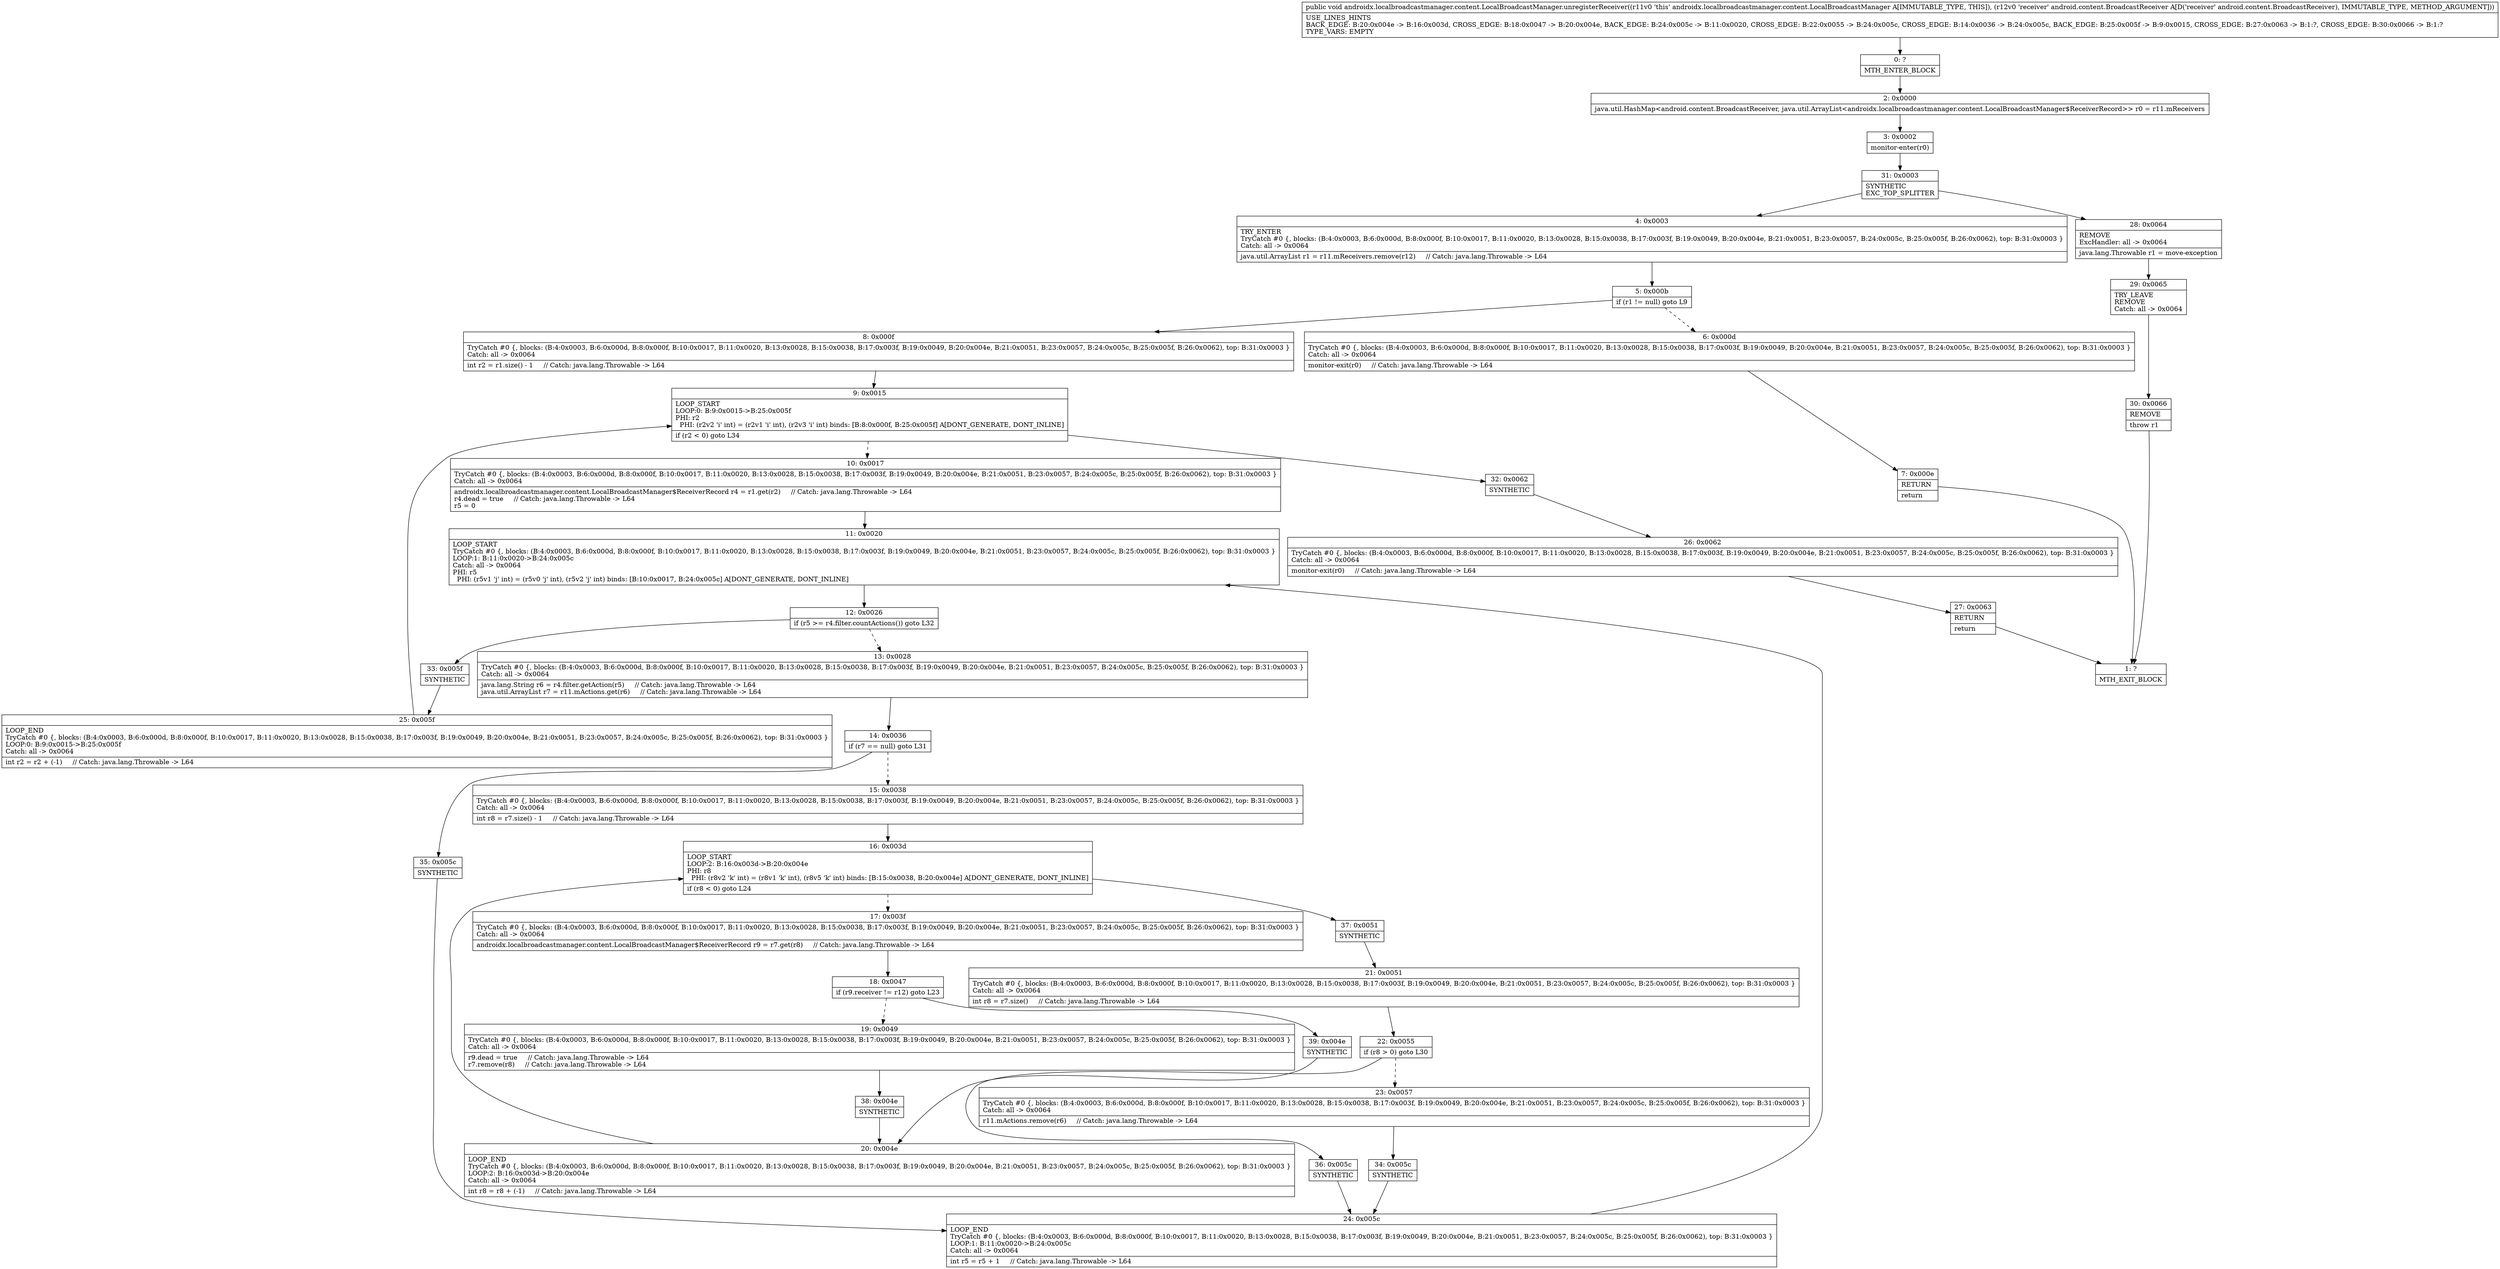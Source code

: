 digraph "CFG forandroidx.localbroadcastmanager.content.LocalBroadcastManager.unregisterReceiver(Landroid\/content\/BroadcastReceiver;)V" {
Node_0 [shape=record,label="{0\:\ ?|MTH_ENTER_BLOCK\l}"];
Node_2 [shape=record,label="{2\:\ 0x0000|java.util.HashMap\<android.content.BroadcastReceiver, java.util.ArrayList\<androidx.localbroadcastmanager.content.LocalBroadcastManager$ReceiverRecord\>\> r0 = r11.mReceivers\l}"];
Node_3 [shape=record,label="{3\:\ 0x0002|monitor\-enter(r0)\l}"];
Node_31 [shape=record,label="{31\:\ 0x0003|SYNTHETIC\lEXC_TOP_SPLITTER\l}"];
Node_4 [shape=record,label="{4\:\ 0x0003|TRY_ENTER\lTryCatch #0 \{, blocks: (B:4:0x0003, B:6:0x000d, B:8:0x000f, B:10:0x0017, B:11:0x0020, B:13:0x0028, B:15:0x0038, B:17:0x003f, B:19:0x0049, B:20:0x004e, B:21:0x0051, B:23:0x0057, B:24:0x005c, B:25:0x005f, B:26:0x0062), top: B:31:0x0003 \}\lCatch: all \-\> 0x0064\l|java.util.ArrayList r1 = r11.mReceivers.remove(r12)     \/\/ Catch: java.lang.Throwable \-\> L64\l}"];
Node_5 [shape=record,label="{5\:\ 0x000b|if (r1 != null) goto L9\l}"];
Node_6 [shape=record,label="{6\:\ 0x000d|TryCatch #0 \{, blocks: (B:4:0x0003, B:6:0x000d, B:8:0x000f, B:10:0x0017, B:11:0x0020, B:13:0x0028, B:15:0x0038, B:17:0x003f, B:19:0x0049, B:20:0x004e, B:21:0x0051, B:23:0x0057, B:24:0x005c, B:25:0x005f, B:26:0x0062), top: B:31:0x0003 \}\lCatch: all \-\> 0x0064\l|monitor\-exit(r0)     \/\/ Catch: java.lang.Throwable \-\> L64\l}"];
Node_7 [shape=record,label="{7\:\ 0x000e|RETURN\l|return\l}"];
Node_1 [shape=record,label="{1\:\ ?|MTH_EXIT_BLOCK\l}"];
Node_8 [shape=record,label="{8\:\ 0x000f|TryCatch #0 \{, blocks: (B:4:0x0003, B:6:0x000d, B:8:0x000f, B:10:0x0017, B:11:0x0020, B:13:0x0028, B:15:0x0038, B:17:0x003f, B:19:0x0049, B:20:0x004e, B:21:0x0051, B:23:0x0057, B:24:0x005c, B:25:0x005f, B:26:0x0062), top: B:31:0x0003 \}\lCatch: all \-\> 0x0064\l|int r2 = r1.size() \- 1     \/\/ Catch: java.lang.Throwable \-\> L64\l}"];
Node_9 [shape=record,label="{9\:\ 0x0015|LOOP_START\lLOOP:0: B:9:0x0015\-\>B:25:0x005f\lPHI: r2 \l  PHI: (r2v2 'i' int) = (r2v1 'i' int), (r2v3 'i' int) binds: [B:8:0x000f, B:25:0x005f] A[DONT_GENERATE, DONT_INLINE]\l|if (r2 \< 0) goto L34\l}"];
Node_10 [shape=record,label="{10\:\ 0x0017|TryCatch #0 \{, blocks: (B:4:0x0003, B:6:0x000d, B:8:0x000f, B:10:0x0017, B:11:0x0020, B:13:0x0028, B:15:0x0038, B:17:0x003f, B:19:0x0049, B:20:0x004e, B:21:0x0051, B:23:0x0057, B:24:0x005c, B:25:0x005f, B:26:0x0062), top: B:31:0x0003 \}\lCatch: all \-\> 0x0064\l|androidx.localbroadcastmanager.content.LocalBroadcastManager$ReceiverRecord r4 = r1.get(r2)     \/\/ Catch: java.lang.Throwable \-\> L64\lr4.dead = true     \/\/ Catch: java.lang.Throwable \-\> L64\lr5 = 0\l}"];
Node_11 [shape=record,label="{11\:\ 0x0020|LOOP_START\lTryCatch #0 \{, blocks: (B:4:0x0003, B:6:0x000d, B:8:0x000f, B:10:0x0017, B:11:0x0020, B:13:0x0028, B:15:0x0038, B:17:0x003f, B:19:0x0049, B:20:0x004e, B:21:0x0051, B:23:0x0057, B:24:0x005c, B:25:0x005f, B:26:0x0062), top: B:31:0x0003 \}\lLOOP:1: B:11:0x0020\-\>B:24:0x005c\lCatch: all \-\> 0x0064\lPHI: r5 \l  PHI: (r5v1 'j' int) = (r5v0 'j' int), (r5v2 'j' int) binds: [B:10:0x0017, B:24:0x005c] A[DONT_GENERATE, DONT_INLINE]\l}"];
Node_12 [shape=record,label="{12\:\ 0x0026|if (r5 \>= r4.filter.countActions()) goto L32\l}"];
Node_13 [shape=record,label="{13\:\ 0x0028|TryCatch #0 \{, blocks: (B:4:0x0003, B:6:0x000d, B:8:0x000f, B:10:0x0017, B:11:0x0020, B:13:0x0028, B:15:0x0038, B:17:0x003f, B:19:0x0049, B:20:0x004e, B:21:0x0051, B:23:0x0057, B:24:0x005c, B:25:0x005f, B:26:0x0062), top: B:31:0x0003 \}\lCatch: all \-\> 0x0064\l|java.lang.String r6 = r4.filter.getAction(r5)     \/\/ Catch: java.lang.Throwable \-\> L64\ljava.util.ArrayList r7 = r11.mActions.get(r6)     \/\/ Catch: java.lang.Throwable \-\> L64\l}"];
Node_14 [shape=record,label="{14\:\ 0x0036|if (r7 == null) goto L31\l}"];
Node_15 [shape=record,label="{15\:\ 0x0038|TryCatch #0 \{, blocks: (B:4:0x0003, B:6:0x000d, B:8:0x000f, B:10:0x0017, B:11:0x0020, B:13:0x0028, B:15:0x0038, B:17:0x003f, B:19:0x0049, B:20:0x004e, B:21:0x0051, B:23:0x0057, B:24:0x005c, B:25:0x005f, B:26:0x0062), top: B:31:0x0003 \}\lCatch: all \-\> 0x0064\l|int r8 = r7.size() \- 1     \/\/ Catch: java.lang.Throwable \-\> L64\l}"];
Node_16 [shape=record,label="{16\:\ 0x003d|LOOP_START\lLOOP:2: B:16:0x003d\-\>B:20:0x004e\lPHI: r8 \l  PHI: (r8v2 'k' int) = (r8v1 'k' int), (r8v5 'k' int) binds: [B:15:0x0038, B:20:0x004e] A[DONT_GENERATE, DONT_INLINE]\l|if (r8 \< 0) goto L24\l}"];
Node_17 [shape=record,label="{17\:\ 0x003f|TryCatch #0 \{, blocks: (B:4:0x0003, B:6:0x000d, B:8:0x000f, B:10:0x0017, B:11:0x0020, B:13:0x0028, B:15:0x0038, B:17:0x003f, B:19:0x0049, B:20:0x004e, B:21:0x0051, B:23:0x0057, B:24:0x005c, B:25:0x005f, B:26:0x0062), top: B:31:0x0003 \}\lCatch: all \-\> 0x0064\l|androidx.localbroadcastmanager.content.LocalBroadcastManager$ReceiverRecord r9 = r7.get(r8)     \/\/ Catch: java.lang.Throwable \-\> L64\l}"];
Node_18 [shape=record,label="{18\:\ 0x0047|if (r9.receiver != r12) goto L23\l}"];
Node_19 [shape=record,label="{19\:\ 0x0049|TryCatch #0 \{, blocks: (B:4:0x0003, B:6:0x000d, B:8:0x000f, B:10:0x0017, B:11:0x0020, B:13:0x0028, B:15:0x0038, B:17:0x003f, B:19:0x0049, B:20:0x004e, B:21:0x0051, B:23:0x0057, B:24:0x005c, B:25:0x005f, B:26:0x0062), top: B:31:0x0003 \}\lCatch: all \-\> 0x0064\l|r9.dead = true     \/\/ Catch: java.lang.Throwable \-\> L64\lr7.remove(r8)     \/\/ Catch: java.lang.Throwable \-\> L64\l}"];
Node_38 [shape=record,label="{38\:\ 0x004e|SYNTHETIC\l}"];
Node_20 [shape=record,label="{20\:\ 0x004e|LOOP_END\lTryCatch #0 \{, blocks: (B:4:0x0003, B:6:0x000d, B:8:0x000f, B:10:0x0017, B:11:0x0020, B:13:0x0028, B:15:0x0038, B:17:0x003f, B:19:0x0049, B:20:0x004e, B:21:0x0051, B:23:0x0057, B:24:0x005c, B:25:0x005f, B:26:0x0062), top: B:31:0x0003 \}\lLOOP:2: B:16:0x003d\-\>B:20:0x004e\lCatch: all \-\> 0x0064\l|int r8 = r8 + (\-1)     \/\/ Catch: java.lang.Throwable \-\> L64\l}"];
Node_39 [shape=record,label="{39\:\ 0x004e|SYNTHETIC\l}"];
Node_37 [shape=record,label="{37\:\ 0x0051|SYNTHETIC\l}"];
Node_21 [shape=record,label="{21\:\ 0x0051|TryCatch #0 \{, blocks: (B:4:0x0003, B:6:0x000d, B:8:0x000f, B:10:0x0017, B:11:0x0020, B:13:0x0028, B:15:0x0038, B:17:0x003f, B:19:0x0049, B:20:0x004e, B:21:0x0051, B:23:0x0057, B:24:0x005c, B:25:0x005f, B:26:0x0062), top: B:31:0x0003 \}\lCatch: all \-\> 0x0064\l|int r8 = r7.size()     \/\/ Catch: java.lang.Throwable \-\> L64\l}"];
Node_22 [shape=record,label="{22\:\ 0x0055|if (r8 \> 0) goto L30\l}"];
Node_23 [shape=record,label="{23\:\ 0x0057|TryCatch #0 \{, blocks: (B:4:0x0003, B:6:0x000d, B:8:0x000f, B:10:0x0017, B:11:0x0020, B:13:0x0028, B:15:0x0038, B:17:0x003f, B:19:0x0049, B:20:0x004e, B:21:0x0051, B:23:0x0057, B:24:0x005c, B:25:0x005f, B:26:0x0062), top: B:31:0x0003 \}\lCatch: all \-\> 0x0064\l|r11.mActions.remove(r6)     \/\/ Catch: java.lang.Throwable \-\> L64\l}"];
Node_34 [shape=record,label="{34\:\ 0x005c|SYNTHETIC\l}"];
Node_24 [shape=record,label="{24\:\ 0x005c|LOOP_END\lTryCatch #0 \{, blocks: (B:4:0x0003, B:6:0x000d, B:8:0x000f, B:10:0x0017, B:11:0x0020, B:13:0x0028, B:15:0x0038, B:17:0x003f, B:19:0x0049, B:20:0x004e, B:21:0x0051, B:23:0x0057, B:24:0x005c, B:25:0x005f, B:26:0x0062), top: B:31:0x0003 \}\lLOOP:1: B:11:0x0020\-\>B:24:0x005c\lCatch: all \-\> 0x0064\l|int r5 = r5 + 1     \/\/ Catch: java.lang.Throwable \-\> L64\l}"];
Node_36 [shape=record,label="{36\:\ 0x005c|SYNTHETIC\l}"];
Node_35 [shape=record,label="{35\:\ 0x005c|SYNTHETIC\l}"];
Node_33 [shape=record,label="{33\:\ 0x005f|SYNTHETIC\l}"];
Node_25 [shape=record,label="{25\:\ 0x005f|LOOP_END\lTryCatch #0 \{, blocks: (B:4:0x0003, B:6:0x000d, B:8:0x000f, B:10:0x0017, B:11:0x0020, B:13:0x0028, B:15:0x0038, B:17:0x003f, B:19:0x0049, B:20:0x004e, B:21:0x0051, B:23:0x0057, B:24:0x005c, B:25:0x005f, B:26:0x0062), top: B:31:0x0003 \}\lLOOP:0: B:9:0x0015\-\>B:25:0x005f\lCatch: all \-\> 0x0064\l|int r2 = r2 + (\-1)     \/\/ Catch: java.lang.Throwable \-\> L64\l}"];
Node_32 [shape=record,label="{32\:\ 0x0062|SYNTHETIC\l}"];
Node_26 [shape=record,label="{26\:\ 0x0062|TryCatch #0 \{, blocks: (B:4:0x0003, B:6:0x000d, B:8:0x000f, B:10:0x0017, B:11:0x0020, B:13:0x0028, B:15:0x0038, B:17:0x003f, B:19:0x0049, B:20:0x004e, B:21:0x0051, B:23:0x0057, B:24:0x005c, B:25:0x005f, B:26:0x0062), top: B:31:0x0003 \}\lCatch: all \-\> 0x0064\l|monitor\-exit(r0)     \/\/ Catch: java.lang.Throwable \-\> L64\l}"];
Node_27 [shape=record,label="{27\:\ 0x0063|RETURN\l|return\l}"];
Node_28 [shape=record,label="{28\:\ 0x0064|REMOVE\lExcHandler: all \-\> 0x0064\l|java.lang.Throwable r1 = move\-exception\l}"];
Node_29 [shape=record,label="{29\:\ 0x0065|TRY_LEAVE\lREMOVE\lCatch: all \-\> 0x0064\l}"];
Node_30 [shape=record,label="{30\:\ 0x0066|REMOVE\l|throw r1\l}"];
MethodNode[shape=record,label="{public void androidx.localbroadcastmanager.content.LocalBroadcastManager.unregisterReceiver((r11v0 'this' androidx.localbroadcastmanager.content.LocalBroadcastManager A[IMMUTABLE_TYPE, THIS]), (r12v0 'receiver' android.content.BroadcastReceiver A[D('receiver' android.content.BroadcastReceiver), IMMUTABLE_TYPE, METHOD_ARGUMENT]))  | USE_LINES_HINTS\lBACK_EDGE: B:20:0x004e \-\> B:16:0x003d, CROSS_EDGE: B:18:0x0047 \-\> B:20:0x004e, BACK_EDGE: B:24:0x005c \-\> B:11:0x0020, CROSS_EDGE: B:22:0x0055 \-\> B:24:0x005c, CROSS_EDGE: B:14:0x0036 \-\> B:24:0x005c, BACK_EDGE: B:25:0x005f \-\> B:9:0x0015, CROSS_EDGE: B:27:0x0063 \-\> B:1:?, CROSS_EDGE: B:30:0x0066 \-\> B:1:?\lTYPE_VARS: EMPTY\l}"];
MethodNode -> Node_0;Node_0 -> Node_2;
Node_2 -> Node_3;
Node_3 -> Node_31;
Node_31 -> Node_4;
Node_31 -> Node_28;
Node_4 -> Node_5;
Node_5 -> Node_6[style=dashed];
Node_5 -> Node_8;
Node_6 -> Node_7;
Node_7 -> Node_1;
Node_8 -> Node_9;
Node_9 -> Node_10[style=dashed];
Node_9 -> Node_32;
Node_10 -> Node_11;
Node_11 -> Node_12;
Node_12 -> Node_13[style=dashed];
Node_12 -> Node_33;
Node_13 -> Node_14;
Node_14 -> Node_15[style=dashed];
Node_14 -> Node_35;
Node_15 -> Node_16;
Node_16 -> Node_17[style=dashed];
Node_16 -> Node_37;
Node_17 -> Node_18;
Node_18 -> Node_19[style=dashed];
Node_18 -> Node_39;
Node_19 -> Node_38;
Node_38 -> Node_20;
Node_20 -> Node_16;
Node_39 -> Node_20;
Node_37 -> Node_21;
Node_21 -> Node_22;
Node_22 -> Node_23[style=dashed];
Node_22 -> Node_36;
Node_23 -> Node_34;
Node_34 -> Node_24;
Node_24 -> Node_11;
Node_36 -> Node_24;
Node_35 -> Node_24;
Node_33 -> Node_25;
Node_25 -> Node_9;
Node_32 -> Node_26;
Node_26 -> Node_27;
Node_27 -> Node_1;
Node_28 -> Node_29;
Node_29 -> Node_30;
Node_30 -> Node_1;
}

